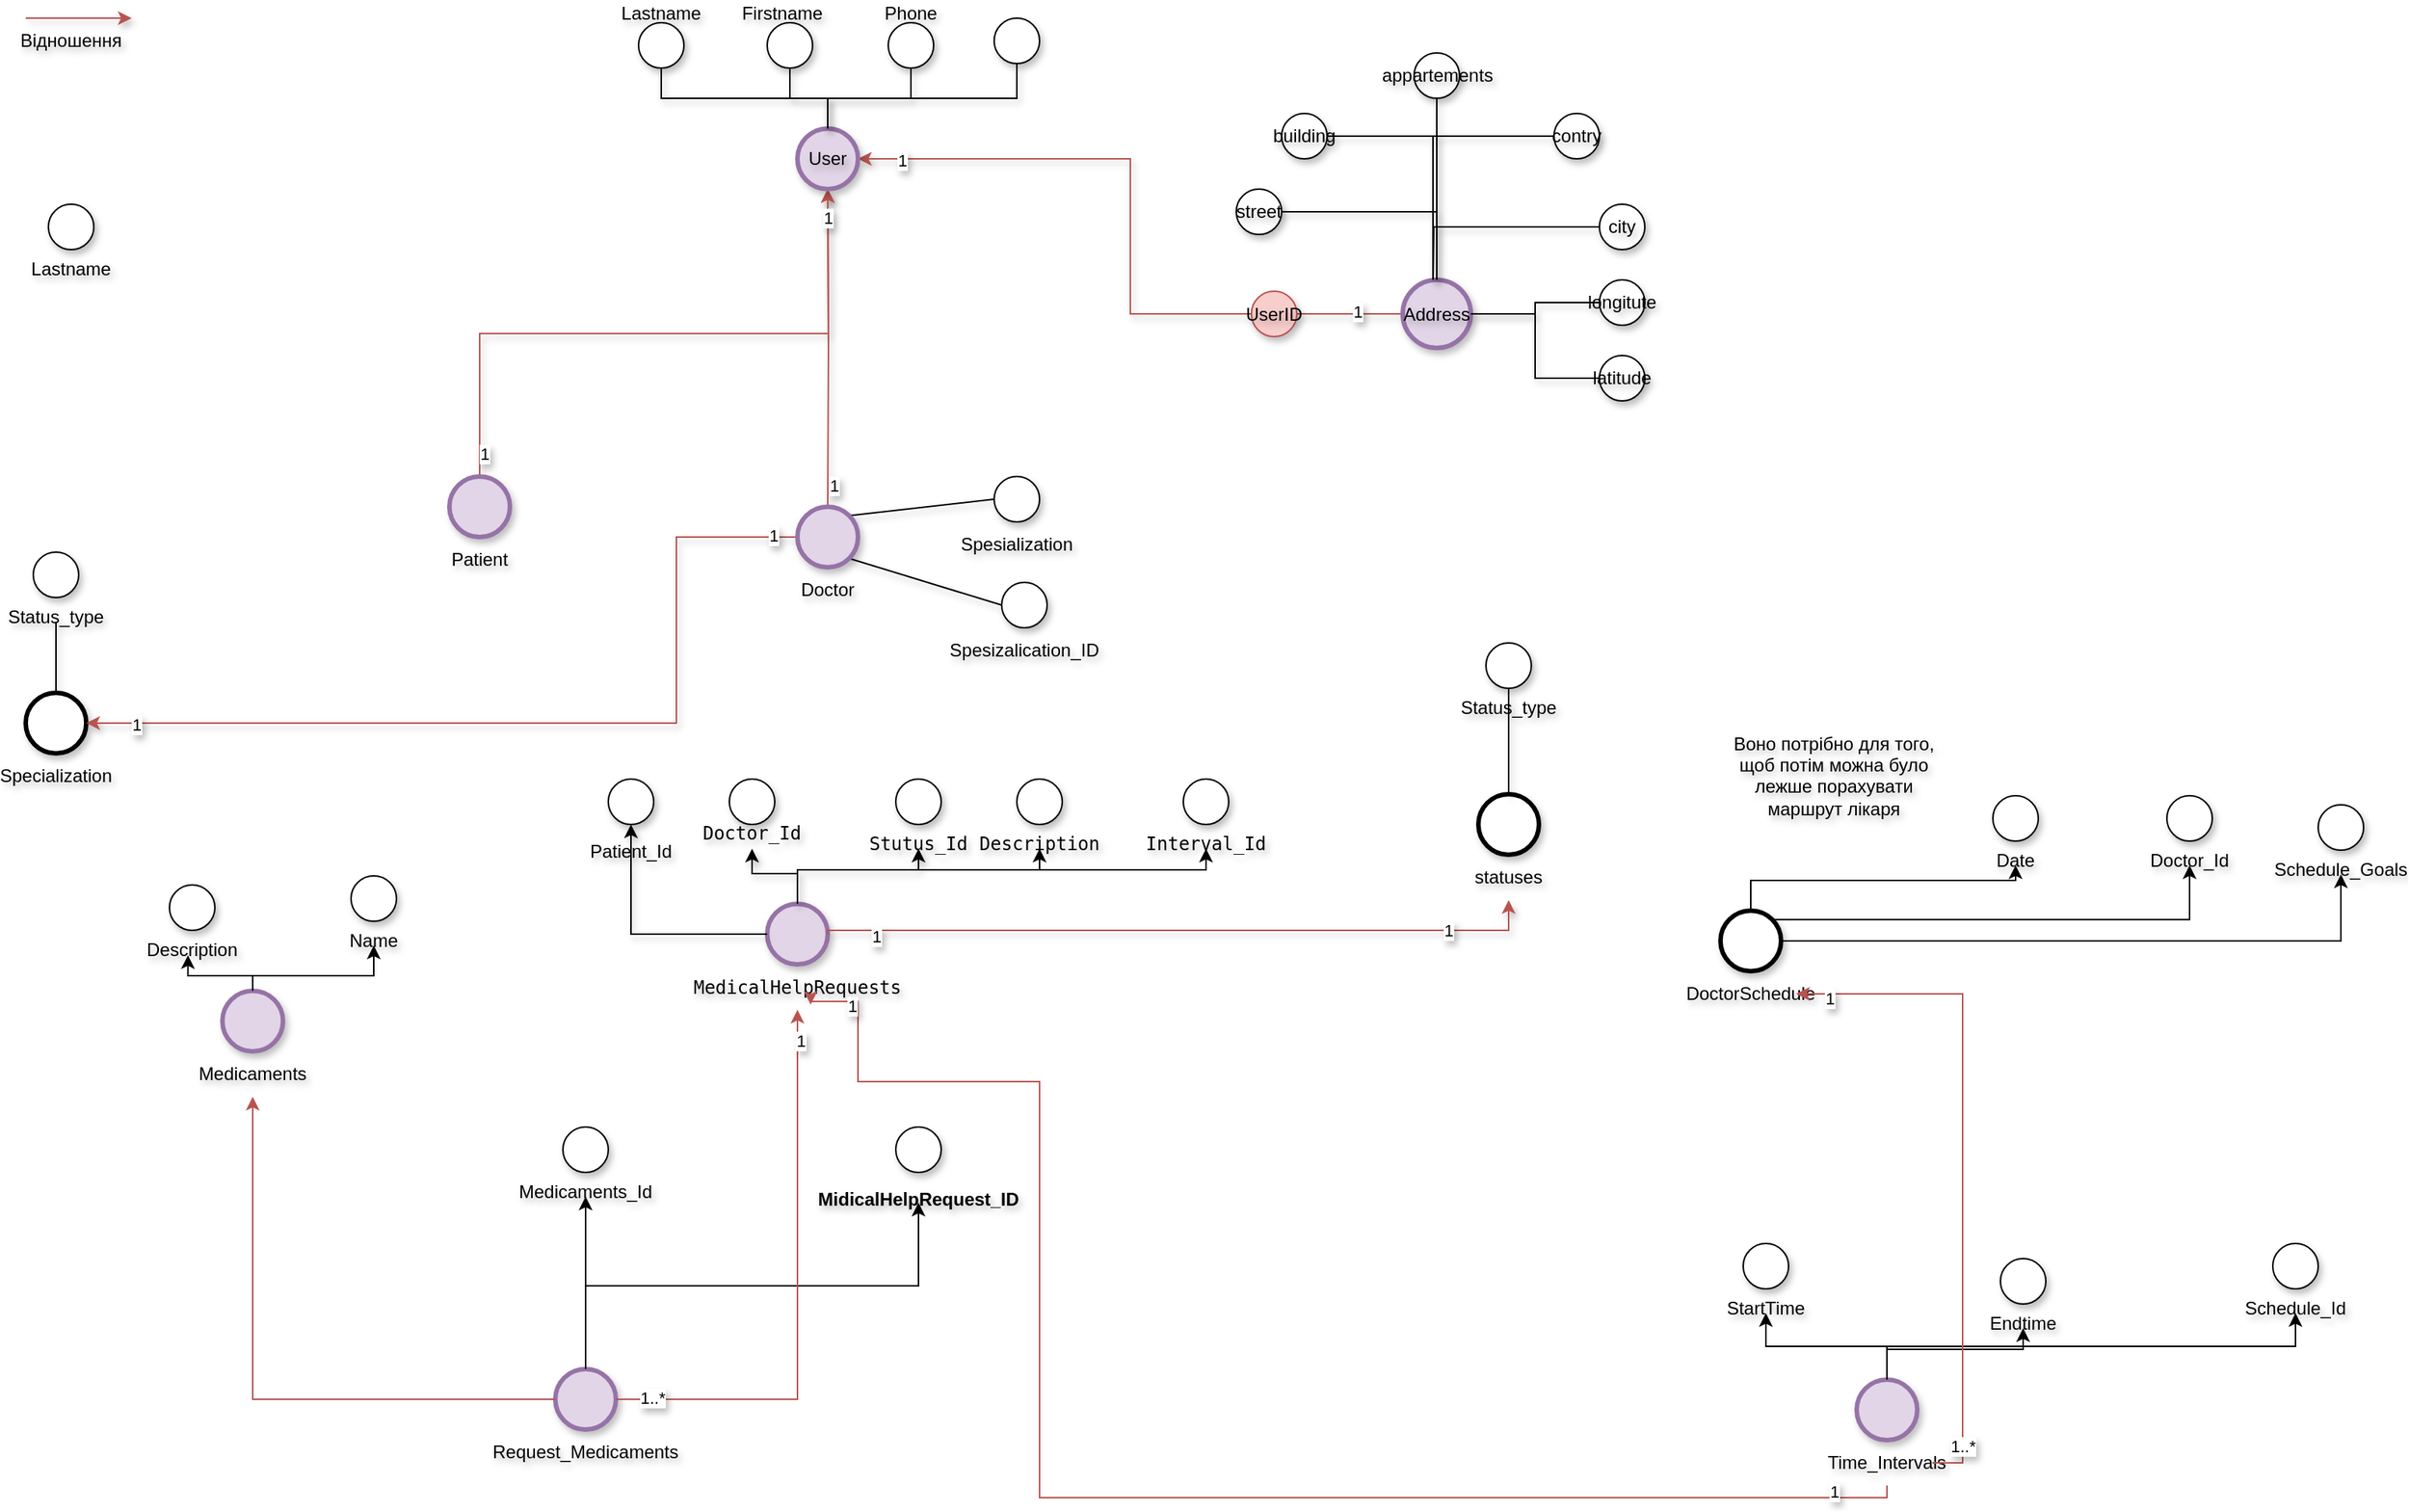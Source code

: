<mxfile version="26.2.13">
  <diagram name="Page-1" id="HZVLxBxoAdX3d_R-Tj7m">
    <mxGraphModel dx="3833" dy="1737" grid="1" gridSize="10" guides="1" tooltips="1" connect="1" arrows="1" fold="1" page="1" pageScale="1" pageWidth="850" pageHeight="1100" math="0" shadow="0">
      <root>
        <mxCell id="0" />
        <mxCell id="1" parent="0" />
        <mxCell id="6BShPlHI175B7QSoKlye-65" style="edgeStyle=orthogonalEdgeStyle;rounded=0;orthogonalLoop=1;jettySize=auto;html=1;entryX=0.5;entryY=1;entryDx=0;entryDy=0;fillColor=#f8cecc;strokeColor=#b85450;shadow=1;textShadow=1;" parent="1" target="6BShPlHI175B7QSoKlye-1" edge="1">
          <mxGeometry relative="1" as="geometry">
            <mxPoint x="310" y="370" as="sourcePoint" />
          </mxGeometry>
        </mxCell>
        <mxCell id="6BShPlHI175B7QSoKlye-265" value="1" style="edgeLabel;html=1;align=center;verticalAlign=middle;resizable=0;points=[];textShadow=1;" parent="6BShPlHI175B7QSoKlye-65" vertex="1" connectable="0">
          <mxGeometry x="-0.868" y="-4" relative="1" as="geometry">
            <mxPoint as="offset" />
          </mxGeometry>
        </mxCell>
        <mxCell id="6BShPlHI175B7QSoKlye-152" style="rounded=0;orthogonalLoop=1;jettySize=auto;html=1;exitX=1;exitY=1;exitDx=0;exitDy=0;entryX=0;entryY=0.5;entryDx=0;entryDy=0;endArrow=none;startFill=0;shadow=1;textShadow=1;" parent="1" source="6BShPlHI175B7QSoKlye-23" target="6BShPlHI175B7QSoKlye-150" edge="1">
          <mxGeometry relative="1" as="geometry" />
        </mxCell>
        <mxCell id="6BShPlHI175B7QSoKlye-48" style="edgeStyle=orthogonalEdgeStyle;rounded=0;orthogonalLoop=1;jettySize=auto;html=1;exitX=0;exitY=0.5;exitDx=0;exitDy=0;entryX=1;entryY=0.5;entryDx=0;entryDy=0;fillColor=#f8cecc;strokeColor=#b85450;shadow=1;textShadow=1;" parent="1" source="6BShPlHI175B7QSoKlye-27" target="6BShPlHI175B7QSoKlye-1" edge="1">
          <mxGeometry relative="1" as="geometry">
            <Array as="points">
              <mxPoint x="510" y="242" />
              <mxPoint x="510" y="140" />
            </Array>
          </mxGeometry>
        </mxCell>
        <mxCell id="6BShPlHI175B7QSoKlye-268" value="1" style="edgeLabel;html=1;align=center;verticalAlign=middle;resizable=0;points=[];textShadow=1;" parent="6BShPlHI175B7QSoKlye-48" vertex="1" connectable="0">
          <mxGeometry x="-0.871" y="-2" relative="1" as="geometry">
            <mxPoint as="offset" />
          </mxGeometry>
        </mxCell>
        <mxCell id="6BShPlHI175B7QSoKlye-269" value="1" style="edgeLabel;html=1;align=center;verticalAlign=middle;resizable=0;points=[];textShadow=1;" parent="6BShPlHI175B7QSoKlye-48" vertex="1" connectable="0">
          <mxGeometry x="0.877" y="1" relative="1" as="geometry">
            <mxPoint as="offset" />
          </mxGeometry>
        </mxCell>
        <mxCell id="6BShPlHI175B7QSoKlye-49" style="edgeStyle=orthogonalEdgeStyle;rounded=0;orthogonalLoop=1;jettySize=auto;html=1;fillColor=#f8cecc;strokeColor=#b85450;shadow=1;textShadow=1;" parent="1" edge="1">
          <mxGeometry relative="1" as="geometry">
            <mxPoint x="-220" y="47" as="sourcePoint" />
            <mxPoint x="-150" y="47" as="targetPoint" />
            <Array as="points">
              <mxPoint x="-150" y="47" />
            </Array>
          </mxGeometry>
        </mxCell>
        <mxCell id="6BShPlHI175B7QSoKlye-50" value="Відношення" style="text;html=1;align=center;verticalAlign=middle;whiteSpace=wrap;rounded=0;shadow=1;textShadow=1;" parent="1" vertex="1">
          <mxGeometry x="-220" y="47" width="60" height="30" as="geometry" />
        </mxCell>
        <mxCell id="6BShPlHI175B7QSoKlye-51" value="" style="endArrow=none;html=1;rounded=0;exitX=1;exitY=0;exitDx=0;exitDy=0;entryX=0;entryY=0.5;entryDx=0;entryDy=0;shadow=1;textShadow=1;" parent="1" source="6BShPlHI175B7QSoKlye-23" target="6BShPlHI175B7QSoKlye-25" edge="1">
          <mxGeometry width="50" height="50" relative="1" as="geometry">
            <mxPoint x="350" y="270" as="sourcePoint" />
            <mxPoint x="400" y="220" as="targetPoint" />
          </mxGeometry>
        </mxCell>
        <mxCell id="6BShPlHI175B7QSoKlye-55" value="" style="group;shadow=1;textShadow=1;" parent="1" vertex="1" connectable="0">
          <mxGeometry x="50" y="350" width="70" height="70" as="geometry" />
        </mxCell>
        <mxCell id="6BShPlHI175B7QSoKlye-66" style="edgeStyle=orthogonalEdgeStyle;rounded=0;orthogonalLoop=1;jettySize=auto;html=1;exitX=0.5;exitY=0;exitDx=0;exitDy=0;fillColor=#f8cecc;strokeColor=#b85450;shadow=1;textShadow=1;" parent="6BShPlHI175B7QSoKlye-55" source="6BShPlHI175B7QSoKlye-53" edge="1">
          <mxGeometry relative="1" as="geometry">
            <mxPoint x="260" y="-190" as="targetPoint" />
          </mxGeometry>
        </mxCell>
        <mxCell id="6BShPlHI175B7QSoKlye-266" value="1" style="edgeLabel;html=1;align=center;verticalAlign=middle;resizable=0;points=[];textShadow=1;" parent="6BShPlHI175B7QSoKlye-66" vertex="1" connectable="0">
          <mxGeometry x="0.912" relative="1" as="geometry">
            <mxPoint as="offset" />
          </mxGeometry>
        </mxCell>
        <mxCell id="6BShPlHI175B7QSoKlye-267" value="1" style="edgeLabel;html=1;align=center;verticalAlign=middle;resizable=0;points=[];textShadow=1;" parent="6BShPlHI175B7QSoKlye-66" vertex="1" connectable="0">
          <mxGeometry x="-0.926" y="-3" relative="1" as="geometry">
            <mxPoint as="offset" />
          </mxGeometry>
        </mxCell>
        <mxCell id="6BShPlHI175B7QSoKlye-53" value="" style="ellipse;whiteSpace=wrap;html=1;aspect=fixed;strokeWidth=3;shadow=1;fillColor=#e1d5e7;strokeColor=#9673a6;textShadow=1;" parent="6BShPlHI175B7QSoKlye-55" vertex="1">
          <mxGeometry x="10" width="40" height="40" as="geometry" />
        </mxCell>
        <mxCell id="6BShPlHI175B7QSoKlye-54" value="Patient" style="text;html=1;align=center;verticalAlign=middle;whiteSpace=wrap;rounded=0;shadow=1;textShadow=1;" parent="6BShPlHI175B7QSoKlye-55" vertex="1">
          <mxGeometry y="40" width="60" height="30" as="geometry" />
        </mxCell>
        <mxCell id="6BShPlHI175B7QSoKlye-59" value="" style="group;shadow=1;textShadow=1;" parent="1" vertex="1" connectable="0">
          <mxGeometry x="405" y="350" width="60" height="60" as="geometry" />
        </mxCell>
        <mxCell id="6BShPlHI175B7QSoKlye-25" value="" style="ellipse;whiteSpace=wrap;html=1;aspect=fixed;shadow=1;textShadow=1;" parent="6BShPlHI175B7QSoKlye-59" vertex="1">
          <mxGeometry x="15" width="30" height="30" as="geometry" />
        </mxCell>
        <mxCell id="6BShPlHI175B7QSoKlye-26" value="Spesialization" style="text;html=1;align=center;verticalAlign=middle;whiteSpace=wrap;rounded=0;shadow=1;textShadow=1;" parent="6BShPlHI175B7QSoKlye-59" vertex="1">
          <mxGeometry y="30" width="60" height="30" as="geometry" />
        </mxCell>
        <mxCell id="6BShPlHI175B7QSoKlye-73" value="" style="group;shadow=1;textShadow=1;" parent="1" vertex="1" connectable="0">
          <mxGeometry x="260" y="632.5" width="60" height="70" as="geometry" />
        </mxCell>
        <mxCell id="6BShPlHI175B7QSoKlye-74" value="" style="ellipse;whiteSpace=wrap;html=1;aspect=fixed;strokeWidth=3;shadow=1;fillColor=#e1d5e7;strokeColor=#9673a6;textShadow=1;" parent="6BShPlHI175B7QSoKlye-73" vertex="1">
          <mxGeometry x="10" width="40" height="40" as="geometry" />
        </mxCell>
        <mxCell id="6BShPlHI175B7QSoKlye-75" value="&lt;code data-end=&quot;478&quot; data-start=&quot;457&quot;&gt;MedicalHelpRequests&lt;/code&gt;" style="text;html=1;align=center;verticalAlign=middle;whiteSpace=wrap;rounded=0;shadow=1;textShadow=1;" parent="6BShPlHI175B7QSoKlye-73" vertex="1">
          <mxGeometry y="40" width="60" height="30" as="geometry" />
        </mxCell>
        <mxCell id="6BShPlHI175B7QSoKlye-79" value="" style="group;shadow=1;textShadow=1;" parent="1" vertex="1" connectable="0">
          <mxGeometry x="-210" y="170" width="40" height="46" as="geometry" />
        </mxCell>
        <mxCell id="6BShPlHI175B7QSoKlye-77" value="" style="ellipse;whiteSpace=wrap;html=1;aspect=fixed;shadow=1;textShadow=1;" parent="6BShPlHI175B7QSoKlye-79" vertex="1">
          <mxGeometry x="5" width="30" height="30" as="geometry" />
        </mxCell>
        <mxCell id="6BShPlHI175B7QSoKlye-78" value="Lastname" style="text;html=1;align=center;verticalAlign=middle;whiteSpace=wrap;rounded=0;shadow=1;textShadow=1;" parent="6BShPlHI175B7QSoKlye-79" vertex="1">
          <mxGeometry y="39" width="40" height="7" as="geometry" />
        </mxCell>
        <mxCell id="6BShPlHI175B7QSoKlye-85" value="" style="group;shadow=1;textShadow=1;" parent="1" vertex="1" connectable="0">
          <mxGeometry x="160" y="550" width="60" height="50" as="geometry" />
        </mxCell>
        <mxCell id="6BShPlHI175B7QSoKlye-86" value="" style="ellipse;whiteSpace=wrap;html=1;aspect=fixed;shadow=1;textShadow=1;" parent="6BShPlHI175B7QSoKlye-85" vertex="1">
          <mxGeometry x="5" width="30" height="30" as="geometry" />
        </mxCell>
        <mxCell id="6BShPlHI175B7QSoKlye-87" value="Patient_Id" style="text;html=1;align=center;verticalAlign=middle;whiteSpace=wrap;rounded=0;shadow=1;textShadow=1;" parent="6BShPlHI175B7QSoKlye-85" vertex="1">
          <mxGeometry y="46" width="40" height="4" as="geometry" />
        </mxCell>
        <mxCell id="6BShPlHI175B7QSoKlye-90" value="" style="group;shadow=1;textShadow=1;" parent="1" vertex="1" connectable="0">
          <mxGeometry x="240" y="550" width="40" height="82.5" as="geometry" />
        </mxCell>
        <mxCell id="6BShPlHI175B7QSoKlye-91" value="" style="ellipse;whiteSpace=wrap;html=1;aspect=fixed;shadow=1;textShadow=1;" parent="6BShPlHI175B7QSoKlye-90" vertex="1">
          <mxGeometry x="5" width="30" height="30" as="geometry" />
        </mxCell>
        <mxCell id="6BShPlHI175B7QSoKlye-92" value="&lt;font face=&quot;monospace&quot;&gt;Doctor_Id&lt;/font&gt;&lt;div&gt;&lt;font face=&quot;monospace&quot;&gt;&lt;br&gt;&lt;/font&gt;&lt;/div&gt;" style="text;html=1;align=center;verticalAlign=middle;whiteSpace=wrap;rounded=0;shadow=1;textShadow=1;" parent="6BShPlHI175B7QSoKlye-90" vertex="1">
          <mxGeometry y="39" width="40" height="7" as="geometry" />
        </mxCell>
        <mxCell id="6BShPlHI175B7QSoKlye-95" value="" style="group;shadow=1;textShadow=1;" parent="1" vertex="1" connectable="0">
          <mxGeometry x="730" y="560" width="60" height="70" as="geometry" />
        </mxCell>
        <mxCell id="6BShPlHI175B7QSoKlye-96" value="" style="ellipse;whiteSpace=wrap;html=1;aspect=fixed;strokeWidth=3;shadow=1;textShadow=1;" parent="6BShPlHI175B7QSoKlye-95" vertex="1">
          <mxGeometry x="10" width="40" height="40" as="geometry" />
        </mxCell>
        <mxCell id="6BShPlHI175B7QSoKlye-97" value="statuses" style="text;html=1;align=center;verticalAlign=middle;whiteSpace=wrap;rounded=0;shadow=1;textShadow=1;" parent="6BShPlHI175B7QSoKlye-95" vertex="1">
          <mxGeometry y="40" width="60" height="30" as="geometry" />
        </mxCell>
        <mxCell id="6BShPlHI175B7QSoKlye-106" value="" style="group;shadow=1;textShadow=1;" parent="1" vertex="1" connectable="0">
          <mxGeometry x="740" y="460" width="40" height="46" as="geometry" />
        </mxCell>
        <mxCell id="6BShPlHI175B7QSoKlye-107" value="" style="ellipse;whiteSpace=wrap;html=1;aspect=fixed;shadow=1;textShadow=1;" parent="6BShPlHI175B7QSoKlye-106" vertex="1">
          <mxGeometry x="5" width="30" height="30" as="geometry" />
        </mxCell>
        <mxCell id="6BShPlHI175B7QSoKlye-108" value="Status_type" style="text;html=1;align=center;verticalAlign=middle;whiteSpace=wrap;rounded=0;shadow=1;textShadow=1;" parent="6BShPlHI175B7QSoKlye-106" vertex="1">
          <mxGeometry y="39" width="40" height="7" as="geometry" />
        </mxCell>
        <mxCell id="6BShPlHI175B7QSoKlye-118" style="edgeStyle=orthogonalEdgeStyle;rounded=0;orthogonalLoop=1;jettySize=auto;html=1;exitX=0.5;exitY=1;exitDx=0;exitDy=0;endArrow=none;startFill=0;shadow=1;textShadow=1;" parent="1" source="6BShPlHI175B7QSoKlye-107" target="6BShPlHI175B7QSoKlye-96" edge="1">
          <mxGeometry relative="1" as="geometry">
            <Array as="points" />
          </mxGeometry>
        </mxCell>
        <mxCell id="6BShPlHI175B7QSoKlye-122" value="" style="group;shadow=1;textShadow=1;" parent="1" vertex="1" connectable="0">
          <mxGeometry x="350" y="550" width="40" height="46" as="geometry" />
        </mxCell>
        <mxCell id="6BShPlHI175B7QSoKlye-123" value="" style="ellipse;whiteSpace=wrap;html=1;aspect=fixed;shadow=1;textShadow=1;" parent="6BShPlHI175B7QSoKlye-122" vertex="1">
          <mxGeometry x="5" width="30" height="30" as="geometry" />
        </mxCell>
        <mxCell id="6BShPlHI175B7QSoKlye-124" value="&lt;div&gt;&lt;font face=&quot;monospace&quot;&gt;Stutus_Id&lt;/font&gt;&lt;/div&gt;" style="text;html=1;align=center;verticalAlign=middle;whiteSpace=wrap;rounded=0;shadow=1;textShadow=1;" parent="6BShPlHI175B7QSoKlye-122" vertex="1">
          <mxGeometry y="39" width="40" height="7" as="geometry" />
        </mxCell>
        <mxCell id="6BShPlHI175B7QSoKlye-126" style="edgeStyle=orthogonalEdgeStyle;rounded=0;orthogonalLoop=1;jettySize=auto;html=1;exitX=0.5;exitY=0;exitDx=0;exitDy=0;shadow=1;textShadow=1;" parent="1" source="6BShPlHI175B7QSoKlye-74" target="6BShPlHI175B7QSoKlye-92" edge="1">
          <mxGeometry relative="1" as="geometry" />
        </mxCell>
        <mxCell id="6BShPlHI175B7QSoKlye-127" style="edgeStyle=orthogonalEdgeStyle;rounded=0;orthogonalLoop=1;jettySize=auto;html=1;exitX=0.5;exitY=0;exitDx=0;exitDy=0;entryX=0.5;entryY=1;entryDx=0;entryDy=0;shadow=1;textShadow=1;" parent="1" source="6BShPlHI175B7QSoKlye-74" target="6BShPlHI175B7QSoKlye-124" edge="1">
          <mxGeometry relative="1" as="geometry">
            <Array as="points">
              <mxPoint x="290" y="610" />
              <mxPoint x="370" y="610" />
            </Array>
          </mxGeometry>
        </mxCell>
        <mxCell id="6BShPlHI175B7QSoKlye-128" style="edgeStyle=orthogonalEdgeStyle;rounded=0;orthogonalLoop=1;jettySize=auto;html=1;exitX=0;exitY=0.5;exitDx=0;exitDy=0;entryX=0.5;entryY=1;entryDx=0;entryDy=0;shadow=1;textShadow=1;" parent="1" source="6BShPlHI175B7QSoKlye-74" target="6BShPlHI175B7QSoKlye-86" edge="1">
          <mxGeometry relative="1" as="geometry" />
        </mxCell>
        <mxCell id="6BShPlHI175B7QSoKlye-129" style="edgeStyle=orthogonalEdgeStyle;rounded=0;orthogonalLoop=1;jettySize=auto;html=1;exitX=1;exitY=0.5;exitDx=0;exitDy=0;fillColor=#f8cecc;strokeColor=#b85450;shadow=1;textShadow=1;" parent="1" source="6BShPlHI175B7QSoKlye-74" target="6BShPlHI175B7QSoKlye-97" edge="1">
          <mxGeometry relative="1" as="geometry">
            <Array as="points">
              <mxPoint x="760" y="650" />
            </Array>
          </mxGeometry>
        </mxCell>
        <mxCell id="6BShPlHI175B7QSoKlye-270" value="1" style="edgeLabel;html=1;align=center;verticalAlign=middle;resizable=0;points=[];textShadow=1;" parent="6BShPlHI175B7QSoKlye-129" vertex="1" connectable="0">
          <mxGeometry x="-0.856" y="-4" relative="1" as="geometry">
            <mxPoint as="offset" />
          </mxGeometry>
        </mxCell>
        <mxCell id="6BShPlHI175B7QSoKlye-271" value="1" style="edgeLabel;html=1;align=center;verticalAlign=middle;resizable=0;points=[];textShadow=1;" parent="6BShPlHI175B7QSoKlye-129" vertex="1" connectable="0">
          <mxGeometry x="0.747" relative="1" as="geometry">
            <mxPoint as="offset" />
          </mxGeometry>
        </mxCell>
        <mxCell id="6BShPlHI175B7QSoKlye-1" value="User" style="ellipse;whiteSpace=wrap;html=1;aspect=fixed;strokeWidth=3;shadow=1;fillColor=#e1d5e7;strokeColor=#9673a6;textShadow=1;" parent="1" vertex="1">
          <mxGeometry x="290" y="120" width="40" height="40" as="geometry" />
        </mxCell>
        <mxCell id="6BShPlHI175B7QSoKlye-2" value="" style="ellipse;whiteSpace=wrap;html=1;aspect=fixed;shadow=1;textShadow=1;" parent="1" vertex="1">
          <mxGeometry x="185" y="50" width="30" height="30" as="geometry" />
        </mxCell>
        <mxCell id="6BShPlHI175B7QSoKlye-22" style="rounded=0;orthogonalLoop=1;jettySize=auto;html=1;exitX=0.5;exitY=1;exitDx=0;exitDy=0;endArrow=none;startFill=0;shadow=1;textShadow=1;" parent="1" source="6BShPlHI175B7QSoKlye-3" edge="1">
          <mxGeometry relative="1" as="geometry">
            <mxPoint x="310" y="120" as="targetPoint" />
            <Array as="points">
              <mxPoint x="285" y="100" />
              <mxPoint x="310" y="100" />
            </Array>
          </mxGeometry>
        </mxCell>
        <mxCell id="6BShPlHI175B7QSoKlye-3" value="" style="ellipse;whiteSpace=wrap;html=1;aspect=fixed;shadow=1;textShadow=1;" parent="1" vertex="1">
          <mxGeometry x="270" y="50" width="30" height="30" as="geometry" />
        </mxCell>
        <mxCell id="6BShPlHI175B7QSoKlye-20" style="rounded=0;orthogonalLoop=1;jettySize=auto;html=1;exitX=0.5;exitY=1;exitDx=0;exitDy=0;entryX=0.5;entryY=0;entryDx=0;entryDy=0;endArrow=none;startFill=0;shadow=1;textShadow=1;" parent="1" source="6BShPlHI175B7QSoKlye-4" target="6BShPlHI175B7QSoKlye-1" edge="1">
          <mxGeometry relative="1" as="geometry">
            <Array as="points">
              <mxPoint x="365" y="100" />
              <mxPoint x="310" y="100" />
            </Array>
          </mxGeometry>
        </mxCell>
        <mxCell id="6BShPlHI175B7QSoKlye-4" value="" style="ellipse;whiteSpace=wrap;html=1;aspect=fixed;shadow=1;textShadow=1;" parent="1" vertex="1">
          <mxGeometry x="350" y="50" width="30" height="30" as="geometry" />
        </mxCell>
        <mxCell id="6BShPlHI175B7QSoKlye-21" style="rounded=0;orthogonalLoop=1;jettySize=auto;html=1;exitX=0.5;exitY=1;exitDx=0;exitDy=0;endArrow=none;endFill=1;startFill=0;shadow=1;textShadow=1;" parent="1" source="6BShPlHI175B7QSoKlye-5" edge="1">
          <mxGeometry relative="1" as="geometry">
            <mxPoint x="310" y="120" as="targetPoint" />
            <Array as="points">
              <mxPoint x="435" y="100" />
              <mxPoint x="360" y="100" />
              <mxPoint x="310" y="100" />
            </Array>
          </mxGeometry>
        </mxCell>
        <mxCell id="6BShPlHI175B7QSoKlye-5" value="" style="ellipse;whiteSpace=wrap;html=1;aspect=fixed;shadow=1;textShadow=1;" parent="1" vertex="1">
          <mxGeometry x="420" y="47" width="30" height="30" as="geometry" />
        </mxCell>
        <mxCell id="6BShPlHI175B7QSoKlye-10" value="Lastname" style="text;html=1;align=center;verticalAlign=middle;whiteSpace=wrap;rounded=0;shadow=1;textShadow=1;" parent="1" vertex="1">
          <mxGeometry x="180" y="40" width="40" height="7" as="geometry" />
        </mxCell>
        <mxCell id="6BShPlHI175B7QSoKlye-12" value="Firstname" style="text;html=1;align=center;verticalAlign=middle;whiteSpace=wrap;rounded=0;shadow=1;textShadow=1;" parent="1" vertex="1">
          <mxGeometry x="260" y="40" width="40" height="7" as="geometry" />
        </mxCell>
        <mxCell id="6BShPlHI175B7QSoKlye-13" value="Phone" style="text;html=1;align=center;verticalAlign=middle;whiteSpace=wrap;rounded=0;shadow=1;textShadow=1;" parent="1" vertex="1">
          <mxGeometry x="345" y="40" width="40" height="7" as="geometry" />
        </mxCell>
        <mxCell id="6BShPlHI175B7QSoKlye-17" value="" style="endArrow=none;html=1;rounded=0;exitX=0.5;exitY=1;exitDx=0;exitDy=0;shadow=1;textShadow=1;" parent="1" source="6BShPlHI175B7QSoKlye-2" edge="1">
          <mxGeometry width="50" height="50" relative="1" as="geometry">
            <mxPoint x="340" y="110" as="sourcePoint" />
            <mxPoint x="310" y="120" as="targetPoint" />
            <Array as="points">
              <mxPoint x="200" y="100" />
              <mxPoint x="260" y="100" />
              <mxPoint x="310" y="100" />
            </Array>
          </mxGeometry>
        </mxCell>
        <mxCell id="6BShPlHI175B7QSoKlye-27" value="Address" style="ellipse;whiteSpace=wrap;html=1;aspect=fixed;strokeWidth=3;shadow=1;fillColor=#e1d5e7;strokeColor=#9673a6;textShadow=1;" parent="1" vertex="1">
          <mxGeometry x="690" y="220" width="45" height="45" as="geometry" />
        </mxCell>
        <mxCell id="6BShPlHI175B7QSoKlye-39" style="edgeStyle=orthogonalEdgeStyle;rounded=0;orthogonalLoop=1;jettySize=auto;html=1;exitX=1;exitY=0.5;exitDx=0;exitDy=0;entryX=0.5;entryY=0;entryDx=0;entryDy=0;strokeColor=none;endArrow=none;startFill=0;shadow=1;textShadow=1;" parent="1" source="6BShPlHI175B7QSoKlye-28" target="6BShPlHI175B7QSoKlye-27" edge="1">
          <mxGeometry relative="1" as="geometry" />
        </mxCell>
        <mxCell id="6BShPlHI175B7QSoKlye-40" style="edgeStyle=orthogonalEdgeStyle;rounded=0;orthogonalLoop=1;jettySize=auto;html=1;exitX=1;exitY=0.5;exitDx=0;exitDy=0;entryX=0.5;entryY=0;entryDx=0;entryDy=0;endArrow=none;startFill=0;shadow=1;textShadow=1;" parent="1" source="6BShPlHI175B7QSoKlye-28" target="6BShPlHI175B7QSoKlye-27" edge="1">
          <mxGeometry relative="1" as="geometry" />
        </mxCell>
        <mxCell id="6BShPlHI175B7QSoKlye-28" value="street" style="ellipse;whiteSpace=wrap;html=1;aspect=fixed;shadow=1;textShadow=1;" parent="1" vertex="1">
          <mxGeometry x="580" y="160" width="30" height="30" as="geometry" />
        </mxCell>
        <mxCell id="6BShPlHI175B7QSoKlye-41" style="edgeStyle=orthogonalEdgeStyle;rounded=0;orthogonalLoop=1;jettySize=auto;html=1;exitX=1;exitY=0.5;exitDx=0;exitDy=0;entryX=0.5;entryY=0;entryDx=0;entryDy=0;endArrow=none;startFill=0;shadow=1;textShadow=1;" parent="1" source="6BShPlHI175B7QSoKlye-29" target="6BShPlHI175B7QSoKlye-27" edge="1">
          <mxGeometry relative="1" as="geometry" />
        </mxCell>
        <mxCell id="6BShPlHI175B7QSoKlye-29" value="building" style="ellipse;whiteSpace=wrap;html=1;aspect=fixed;shadow=1;textShadow=1;" parent="1" vertex="1">
          <mxGeometry x="610" y="110" width="30" height="30" as="geometry" />
        </mxCell>
        <mxCell id="6BShPlHI175B7QSoKlye-44" style="edgeStyle=orthogonalEdgeStyle;rounded=0;orthogonalLoop=1;jettySize=auto;html=1;entryX=0.5;entryY=0;entryDx=0;entryDy=0;endArrow=none;startFill=0;shadow=1;textShadow=1;" parent="1" source="6BShPlHI175B7QSoKlye-30" target="6BShPlHI175B7QSoKlye-27" edge="1">
          <mxGeometry relative="1" as="geometry" />
        </mxCell>
        <mxCell id="6BShPlHI175B7QSoKlye-30" value="appartements" style="ellipse;whiteSpace=wrap;html=1;aspect=fixed;shadow=1;textShadow=1;" parent="1" vertex="1">
          <mxGeometry x="697.5" y="70" width="30" height="30" as="geometry" />
        </mxCell>
        <mxCell id="6BShPlHI175B7QSoKlye-43" style="edgeStyle=orthogonalEdgeStyle;rounded=0;orthogonalLoop=1;jettySize=auto;html=1;exitX=0;exitY=0.5;exitDx=0;exitDy=0;endArrow=none;startFill=0;shadow=1;textShadow=1;" parent="1" source="6BShPlHI175B7QSoKlye-31" edge="1">
          <mxGeometry relative="1" as="geometry">
            <mxPoint x="710" y="220" as="targetPoint" />
            <Array as="points">
              <mxPoint x="710" y="125" />
            </Array>
          </mxGeometry>
        </mxCell>
        <mxCell id="6BShPlHI175B7QSoKlye-31" value="contry" style="ellipse;whiteSpace=wrap;html=1;aspect=fixed;shadow=1;textShadow=1;" parent="1" vertex="1">
          <mxGeometry x="790" y="110" width="30" height="30" as="geometry" />
        </mxCell>
        <mxCell id="6BShPlHI175B7QSoKlye-42" style="edgeStyle=orthogonalEdgeStyle;rounded=0;orthogonalLoop=1;jettySize=auto;html=1;exitX=0;exitY=0.5;exitDx=0;exitDy=0;endArrow=none;startFill=0;shadow=1;textShadow=1;" parent="1" source="6BShPlHI175B7QSoKlye-33" edge="1">
          <mxGeometry relative="1" as="geometry">
            <mxPoint x="710" y="220" as="targetPoint" />
          </mxGeometry>
        </mxCell>
        <mxCell id="6BShPlHI175B7QSoKlye-33" value="city" style="ellipse;whiteSpace=wrap;html=1;aspect=fixed;shadow=1;textShadow=1;" parent="1" vertex="1">
          <mxGeometry x="820" y="170" width="30" height="30" as="geometry" />
        </mxCell>
        <mxCell id="6BShPlHI175B7QSoKlye-46" value="UserID" style="ellipse;whiteSpace=wrap;html=1;aspect=fixed;shadow=1;fillColor=#f8cecc;strokeColor=#b85450;textShadow=1;" parent="1" vertex="1">
          <mxGeometry x="590" y="227.5" width="30" height="30" as="geometry" />
        </mxCell>
        <mxCell id="6BShPlHI175B7QSoKlye-136" style="edgeStyle=orthogonalEdgeStyle;rounded=0;orthogonalLoop=1;jettySize=auto;html=1;exitX=0;exitY=0.5;exitDx=0;exitDy=0;entryX=1;entryY=0.5;entryDx=0;entryDy=0;endArrow=none;startFill=0;shadow=1;textShadow=1;" parent="1" source="6BShPlHI175B7QSoKlye-134" target="6BShPlHI175B7QSoKlye-27" edge="1">
          <mxGeometry relative="1" as="geometry" />
        </mxCell>
        <mxCell id="6BShPlHI175B7QSoKlye-134" value="longitute" style="ellipse;whiteSpace=wrap;html=1;aspect=fixed;shadow=1;textShadow=1;" parent="1" vertex="1">
          <mxGeometry x="820" y="220" width="30" height="30" as="geometry" />
        </mxCell>
        <mxCell id="6BShPlHI175B7QSoKlye-137" style="edgeStyle=orthogonalEdgeStyle;rounded=0;orthogonalLoop=1;jettySize=auto;html=1;exitX=0;exitY=0.5;exitDx=0;exitDy=0;entryX=1;entryY=0.5;entryDx=0;entryDy=0;endArrow=none;startFill=0;shadow=1;textShadow=1;" parent="1" source="6BShPlHI175B7QSoKlye-135" target="6BShPlHI175B7QSoKlye-27" edge="1">
          <mxGeometry relative="1" as="geometry" />
        </mxCell>
        <mxCell id="6BShPlHI175B7QSoKlye-135" value="latitude" style="ellipse;whiteSpace=wrap;html=1;aspect=fixed;shadow=1;textShadow=1;" parent="1" vertex="1">
          <mxGeometry x="820" y="270" width="30" height="30" as="geometry" />
        </mxCell>
        <mxCell id="6BShPlHI175B7QSoKlye-140" value="" style="group;shadow=1;textShadow=1;" parent="1" vertex="1" connectable="0">
          <mxGeometry x="-230" y="493" width="60" height="70" as="geometry" />
        </mxCell>
        <mxCell id="6BShPlHI175B7QSoKlye-141" value="" style="ellipse;whiteSpace=wrap;html=1;aspect=fixed;strokeWidth=3;shadow=1;textShadow=1;" parent="6BShPlHI175B7QSoKlye-140" vertex="1">
          <mxGeometry x="10" width="40" height="40" as="geometry" />
        </mxCell>
        <mxCell id="6BShPlHI175B7QSoKlye-142" value="Specialization" style="text;html=1;align=center;verticalAlign=middle;whiteSpace=wrap;rounded=0;shadow=1;textShadow=1;" parent="6BShPlHI175B7QSoKlye-140" vertex="1">
          <mxGeometry y="40" width="60" height="30" as="geometry" />
        </mxCell>
        <mxCell id="6BShPlHI175B7QSoKlye-144" value="" style="group;shadow=1;textShadow=1;" parent="1" vertex="1" connectable="0">
          <mxGeometry x="-220" y="400" width="40" height="46" as="geometry" />
        </mxCell>
        <mxCell id="6BShPlHI175B7QSoKlye-145" value="" style="ellipse;whiteSpace=wrap;html=1;aspect=fixed;shadow=1;textShadow=1;" parent="6BShPlHI175B7QSoKlye-144" vertex="1">
          <mxGeometry x="5" width="30" height="30" as="geometry" />
        </mxCell>
        <mxCell id="6BShPlHI175B7QSoKlye-146" value="Status_type" style="text;html=1;align=center;verticalAlign=middle;whiteSpace=wrap;rounded=0;shadow=1;textShadow=1;" parent="6BShPlHI175B7QSoKlye-144" vertex="1">
          <mxGeometry y="39" width="40" height="7" as="geometry" />
        </mxCell>
        <mxCell id="6BShPlHI175B7QSoKlye-147" style="edgeStyle=orthogonalEdgeStyle;rounded=0;orthogonalLoop=1;jettySize=auto;html=1;exitX=0.5;exitY=0;exitDx=0;exitDy=0;endArrow=none;startFill=0;shadow=1;textShadow=1;" parent="1" source="6BShPlHI175B7QSoKlye-141" target="6BShPlHI175B7QSoKlye-146" edge="1">
          <mxGeometry relative="1" as="geometry" />
        </mxCell>
        <mxCell id="6BShPlHI175B7QSoKlye-149" value="" style="group;shadow=1;textShadow=1;" parent="1" vertex="1" connectable="0">
          <mxGeometry x="410" y="420" width="60" height="60" as="geometry" />
        </mxCell>
        <mxCell id="6BShPlHI175B7QSoKlye-150" value="" style="ellipse;whiteSpace=wrap;html=1;aspect=fixed;shadow=1;textShadow=1;" parent="6BShPlHI175B7QSoKlye-149" vertex="1">
          <mxGeometry x="15" width="30" height="30" as="geometry" />
        </mxCell>
        <mxCell id="6BShPlHI175B7QSoKlye-151" value="Spesizalication_ID" style="text;html=1;align=center;verticalAlign=middle;whiteSpace=wrap;rounded=0;shadow=1;textShadow=1;" parent="6BShPlHI175B7QSoKlye-149" vertex="1">
          <mxGeometry y="30" width="60" height="30" as="geometry" />
        </mxCell>
        <mxCell id="6BShPlHI175B7QSoKlye-153" style="edgeStyle=orthogonalEdgeStyle;rounded=0;orthogonalLoop=1;jettySize=auto;html=1;exitX=0;exitY=0.5;exitDx=0;exitDy=0;entryX=1;entryY=0.5;entryDx=0;entryDy=0;fillColor=#f8cecc;strokeColor=#b85450;shadow=1;textShadow=1;" parent="1" source="6BShPlHI175B7QSoKlye-23" target="6BShPlHI175B7QSoKlye-141" edge="1">
          <mxGeometry relative="1" as="geometry">
            <mxPoint x="320" y="380" as="sourcePoint" />
            <mxPoint x="320" y="170" as="targetPoint" />
            <Array as="points">
              <mxPoint x="210" y="390" />
              <mxPoint x="210" y="513" />
            </Array>
          </mxGeometry>
        </mxCell>
        <mxCell id="6BShPlHI175B7QSoKlye-278" value="1" style="edgeLabel;html=1;align=center;verticalAlign=middle;resizable=0;points=[];textShadow=1;" parent="6BShPlHI175B7QSoKlye-153" vertex="1" connectable="0">
          <mxGeometry x="-0.944" y="-1" relative="1" as="geometry">
            <mxPoint as="offset" />
          </mxGeometry>
        </mxCell>
        <mxCell id="6BShPlHI175B7QSoKlye-279" value="1" style="edgeLabel;html=1;align=center;verticalAlign=middle;resizable=0;points=[];textShadow=1;" parent="6BShPlHI175B7QSoKlye-153" vertex="1" connectable="0">
          <mxGeometry x="0.891" y="1" relative="1" as="geometry">
            <mxPoint as="offset" />
          </mxGeometry>
        </mxCell>
        <mxCell id="6BShPlHI175B7QSoKlye-155" value="" style="group;shadow=1;textShadow=1;" parent="1" vertex="1" connectable="0">
          <mxGeometry x="430" y="550" width="40" height="46" as="geometry" />
        </mxCell>
        <mxCell id="6BShPlHI175B7QSoKlye-156" value="" style="ellipse;whiteSpace=wrap;html=1;aspect=fixed;shadow=1;textShadow=1;" parent="6BShPlHI175B7QSoKlye-155" vertex="1">
          <mxGeometry x="5" width="30" height="30" as="geometry" />
        </mxCell>
        <mxCell id="6BShPlHI175B7QSoKlye-157" value="&lt;font face=&quot;monospace&quot;&gt;Description&lt;/font&gt;" style="text;html=1;align=center;verticalAlign=middle;whiteSpace=wrap;rounded=0;shadow=1;textShadow=1;" parent="6BShPlHI175B7QSoKlye-155" vertex="1">
          <mxGeometry y="39" width="40" height="7" as="geometry" />
        </mxCell>
        <mxCell id="6BShPlHI175B7QSoKlye-164" value="" style="group;shadow=1;textShadow=1;" parent="1" vertex="1" connectable="0">
          <mxGeometry x="-100" y="690" width="60" height="70" as="geometry" />
        </mxCell>
        <mxCell id="6BShPlHI175B7QSoKlye-165" value="" style="ellipse;whiteSpace=wrap;html=1;aspect=fixed;strokeWidth=3;shadow=1;fillColor=#e1d5e7;strokeColor=#9673a6;textShadow=1;" parent="6BShPlHI175B7QSoKlye-164" vertex="1">
          <mxGeometry x="10" width="40" height="40" as="geometry" />
        </mxCell>
        <mxCell id="6BShPlHI175B7QSoKlye-166" value="Medicaments" style="text;html=1;align=center;verticalAlign=middle;whiteSpace=wrap;rounded=0;shadow=1;textShadow=1;" parent="6BShPlHI175B7QSoKlye-164" vertex="1">
          <mxGeometry y="40" width="60" height="30" as="geometry" />
        </mxCell>
        <mxCell id="6BShPlHI175B7QSoKlye-171" value="" style="group;shadow=1;textShadow=1;" parent="1" vertex="1" connectable="0">
          <mxGeometry x="120" y="940" width="60" height="70" as="geometry" />
        </mxCell>
        <mxCell id="6BShPlHI175B7QSoKlye-172" value="" style="ellipse;whiteSpace=wrap;html=1;aspect=fixed;strokeWidth=3;shadow=1;fillColor=#e1d5e7;strokeColor=#9673a6;textShadow=1;" parent="6BShPlHI175B7QSoKlye-171" vertex="1">
          <mxGeometry x="10" width="40" height="40" as="geometry" />
        </mxCell>
        <mxCell id="6BShPlHI175B7QSoKlye-173" value="Request_Medicaments" style="text;html=1;align=center;verticalAlign=middle;whiteSpace=wrap;rounded=0;shadow=1;textShadow=1;" parent="6BShPlHI175B7QSoKlye-171" vertex="1">
          <mxGeometry y="40" width="60" height="30" as="geometry" />
        </mxCell>
        <mxCell id="6BShPlHI175B7QSoKlye-175" value="" style="group;shadow=1;textShadow=1;" parent="1" vertex="1" connectable="0">
          <mxGeometry x="350" y="780" width="40" height="50" as="geometry" />
        </mxCell>
        <mxCell id="6BShPlHI175B7QSoKlye-176" value="" style="ellipse;whiteSpace=wrap;html=1;aspect=fixed;shadow=1;textShadow=1;" parent="6BShPlHI175B7QSoKlye-175" vertex="1">
          <mxGeometry x="5" width="30" height="30" as="geometry" />
        </mxCell>
        <mxCell id="6BShPlHI175B7QSoKlye-177" value="&lt;b&gt;MidicalHelpRequest_ID&lt;/b&gt;" style="text;html=1;align=center;verticalAlign=middle;whiteSpace=wrap;rounded=0;shadow=1;textShadow=1;" parent="6BShPlHI175B7QSoKlye-175" vertex="1">
          <mxGeometry y="46" width="40" height="4" as="geometry" />
        </mxCell>
        <mxCell id="6BShPlHI175B7QSoKlye-178" style="edgeStyle=orthogonalEdgeStyle;rounded=0;orthogonalLoop=1;jettySize=auto;html=1;exitX=0.5;exitY=0;exitDx=0;exitDy=0;textShadow=1;" parent="1" source="6BShPlHI175B7QSoKlye-172" target="6BShPlHI175B7QSoKlye-177" edge="1">
          <mxGeometry relative="1" as="geometry" />
        </mxCell>
        <mxCell id="6BShPlHI175B7QSoKlye-181" value="" style="group;shadow=1;textShadow=1;" parent="1" vertex="1" connectable="0">
          <mxGeometry x="-10" y="614" width="40" height="46" as="geometry" />
        </mxCell>
        <mxCell id="6BShPlHI175B7QSoKlye-182" value="" style="ellipse;whiteSpace=wrap;html=1;aspect=fixed;shadow=1;textShadow=1;" parent="6BShPlHI175B7QSoKlye-181" vertex="1">
          <mxGeometry x="5" width="30" height="30" as="geometry" />
        </mxCell>
        <mxCell id="6BShPlHI175B7QSoKlye-183" value="Name" style="text;html=1;align=center;verticalAlign=middle;whiteSpace=wrap;rounded=0;shadow=1;textShadow=1;" parent="6BShPlHI175B7QSoKlye-181" vertex="1">
          <mxGeometry y="39" width="40" height="7" as="geometry" />
        </mxCell>
        <mxCell id="6BShPlHI175B7QSoKlye-184" value="" style="group;shadow=1;textShadow=1;" parent="1" vertex="1" connectable="0">
          <mxGeometry x="-130" y="620" width="40" height="46" as="geometry" />
        </mxCell>
        <mxCell id="6BShPlHI175B7QSoKlye-185" value="" style="ellipse;whiteSpace=wrap;html=1;aspect=fixed;shadow=1;textShadow=1;" parent="6BShPlHI175B7QSoKlye-184" vertex="1">
          <mxGeometry x="5" width="30" height="30" as="geometry" />
        </mxCell>
        <mxCell id="6BShPlHI175B7QSoKlye-186" value="Description" style="text;html=1;align=center;verticalAlign=middle;whiteSpace=wrap;rounded=0;shadow=1;textShadow=1;" parent="6BShPlHI175B7QSoKlye-184" vertex="1">
          <mxGeometry y="39" width="40" height="7" as="geometry" />
        </mxCell>
        <mxCell id="6BShPlHI175B7QSoKlye-187" style="edgeStyle=orthogonalEdgeStyle;rounded=0;orthogonalLoop=1;jettySize=auto;html=1;exitX=0.5;exitY=0;exitDx=0;exitDy=0;entryX=0.5;entryY=1;entryDx=0;entryDy=0;textShadow=1;" parent="1" source="6BShPlHI175B7QSoKlye-165" target="6BShPlHI175B7QSoKlye-183" edge="1">
          <mxGeometry relative="1" as="geometry">
            <Array as="points">
              <mxPoint x="-70" y="680" />
              <mxPoint x="10" y="680" />
            </Array>
          </mxGeometry>
        </mxCell>
        <mxCell id="6BShPlHI175B7QSoKlye-188" style="edgeStyle=orthogonalEdgeStyle;rounded=0;orthogonalLoop=1;jettySize=auto;html=1;exitX=0.5;exitY=0;exitDx=0;exitDy=0;entryX=0.431;entryY=1.063;entryDx=0;entryDy=0;entryPerimeter=0;textShadow=1;" parent="1" source="6BShPlHI175B7QSoKlye-165" target="6BShPlHI175B7QSoKlye-186" edge="1">
          <mxGeometry relative="1" as="geometry">
            <Array as="points">
              <mxPoint x="-70" y="680" />
              <mxPoint x="-113" y="680" />
            </Array>
          </mxGeometry>
        </mxCell>
        <mxCell id="6BShPlHI175B7QSoKlye-190" value="" style="group;shadow=1;textShadow=1;" parent="1" vertex="1" connectable="0">
          <mxGeometry x="130" y="780" width="40" height="46" as="geometry" />
        </mxCell>
        <mxCell id="6BShPlHI175B7QSoKlye-191" value="" style="ellipse;whiteSpace=wrap;html=1;aspect=fixed;shadow=1;textShadow=1;" parent="6BShPlHI175B7QSoKlye-190" vertex="1">
          <mxGeometry x="5" width="30" height="30" as="geometry" />
        </mxCell>
        <mxCell id="6BShPlHI175B7QSoKlye-192" value="Medicaments_Id" style="text;html=1;align=center;verticalAlign=middle;whiteSpace=wrap;rounded=0;shadow=1;textShadow=1;" parent="6BShPlHI175B7QSoKlye-190" vertex="1">
          <mxGeometry y="39" width="40" height="7" as="geometry" />
        </mxCell>
        <mxCell id="6BShPlHI175B7QSoKlye-193" style="edgeStyle=orthogonalEdgeStyle;rounded=0;orthogonalLoop=1;jettySize=auto;html=1;exitX=0.5;exitY=0;exitDx=0;exitDy=0;entryX=0.5;entryY=1;entryDx=0;entryDy=0;textShadow=1;" parent="1" source="6BShPlHI175B7QSoKlye-172" target="6BShPlHI175B7QSoKlye-192" edge="1">
          <mxGeometry relative="1" as="geometry" />
        </mxCell>
        <mxCell id="6BShPlHI175B7QSoKlye-195" style="edgeStyle=orthogonalEdgeStyle;rounded=0;orthogonalLoop=1;jettySize=auto;html=1;exitX=0;exitY=0.5;exitDx=0;exitDy=0;fillColor=#f8cecc;strokeColor=#b85450;textShadow=1;" parent="1" source="6BShPlHI175B7QSoKlye-172" target="6BShPlHI175B7QSoKlye-166" edge="1">
          <mxGeometry relative="1" as="geometry" />
        </mxCell>
        <mxCell id="6BShPlHI175B7QSoKlye-196" style="edgeStyle=orthogonalEdgeStyle;rounded=0;orthogonalLoop=1;jettySize=auto;html=1;exitX=1;exitY=0.5;exitDx=0;exitDy=0;entryX=0.5;entryY=1;entryDx=0;entryDy=0;fillColor=#f8cecc;strokeColor=#b85450;textShadow=1;" parent="1" source="6BShPlHI175B7QSoKlye-172" target="6BShPlHI175B7QSoKlye-75" edge="1">
          <mxGeometry relative="1" as="geometry" />
        </mxCell>
        <mxCell id="6BShPlHI175B7QSoKlye-276" value="1..*" style="edgeLabel;html=1;align=center;verticalAlign=middle;resizable=0;points=[];textShadow=1;" parent="6BShPlHI175B7QSoKlye-196" vertex="1" connectable="0">
          <mxGeometry x="-0.876" y="1" relative="1" as="geometry">
            <mxPoint as="offset" />
          </mxGeometry>
        </mxCell>
        <mxCell id="6BShPlHI175B7QSoKlye-277" value="1" style="edgeLabel;html=1;align=center;verticalAlign=middle;resizable=0;points=[];textShadow=1;" parent="6BShPlHI175B7QSoKlye-196" vertex="1" connectable="0">
          <mxGeometry x="0.894" y="-2" relative="1" as="geometry">
            <mxPoint as="offset" />
          </mxGeometry>
        </mxCell>
        <mxCell id="6BShPlHI175B7QSoKlye-23" value="" style="ellipse;whiteSpace=wrap;html=1;aspect=fixed;strokeWidth=3;shadow=1;fillColor=#e1d5e7;strokeColor=#9673a6;textShadow=1;" parent="1" vertex="1">
          <mxGeometry x="290" y="370" width="40" height="40" as="geometry" />
        </mxCell>
        <mxCell id="6BShPlHI175B7QSoKlye-24" value="Doctor" style="text;html=1;align=center;verticalAlign=middle;whiteSpace=wrap;rounded=0;shadow=1;textShadow=1;" parent="1" vertex="1">
          <mxGeometry x="280" y="410" width="60" height="30" as="geometry" />
        </mxCell>
        <mxCell id="6BShPlHI175B7QSoKlye-205" value="" style="group;shadow=1;textShadow=1;" parent="1" vertex="1" connectable="0">
          <mxGeometry x="540" y="550" width="40" height="46" as="geometry" />
        </mxCell>
        <mxCell id="6BShPlHI175B7QSoKlye-206" value="" style="ellipse;whiteSpace=wrap;html=1;aspect=fixed;shadow=1;textShadow=1;" parent="6BShPlHI175B7QSoKlye-205" vertex="1">
          <mxGeometry x="5" width="30" height="30" as="geometry" />
        </mxCell>
        <mxCell id="6BShPlHI175B7QSoKlye-207" value="&lt;font face=&quot;monospace&quot;&gt;Interval_Id&lt;/font&gt;" style="text;html=1;align=center;verticalAlign=middle;whiteSpace=wrap;rounded=0;shadow=1;textShadow=1;" parent="6BShPlHI175B7QSoKlye-205" vertex="1">
          <mxGeometry y="39" width="40" height="7" as="geometry" />
        </mxCell>
        <mxCell id="6BShPlHI175B7QSoKlye-216" style="edgeStyle=orthogonalEdgeStyle;rounded=0;orthogonalLoop=1;jettySize=auto;html=1;exitX=0.5;exitY=0;exitDx=0;exitDy=0;textShadow=1;" parent="1" source="6BShPlHI175B7QSoKlye-74" target="6BShPlHI175B7QSoKlye-157" edge="1">
          <mxGeometry relative="1" as="geometry">
            <Array as="points">
              <mxPoint x="290" y="610" />
              <mxPoint x="450" y="610" />
            </Array>
          </mxGeometry>
        </mxCell>
        <mxCell id="6BShPlHI175B7QSoKlye-217" style="edgeStyle=orthogonalEdgeStyle;rounded=0;orthogonalLoop=1;jettySize=auto;html=1;exitX=0.5;exitY=0;exitDx=0;exitDy=0;textShadow=1;" parent="1" source="6BShPlHI175B7QSoKlye-74" target="6BShPlHI175B7QSoKlye-207" edge="1">
          <mxGeometry relative="1" as="geometry">
            <Array as="points">
              <mxPoint x="290" y="610" />
              <mxPoint x="560" y="610" />
            </Array>
          </mxGeometry>
        </mxCell>
        <mxCell id="6BShPlHI175B7QSoKlye-218" value="" style="group;shadow=1;textShadow=1;" parent="1" vertex="1" connectable="0">
          <mxGeometry x="980" y="947" width="60" height="70" as="geometry" />
        </mxCell>
        <mxCell id="6BShPlHI175B7QSoKlye-219" value="" style="ellipse;whiteSpace=wrap;html=1;aspect=fixed;strokeWidth=3;shadow=1;fillColor=#e1d5e7;strokeColor=#9673a6;textShadow=1;" parent="6BShPlHI175B7QSoKlye-218" vertex="1">
          <mxGeometry x="10" width="40" height="40" as="geometry" />
        </mxCell>
        <mxCell id="6BShPlHI175B7QSoKlye-220" value="Time_Intervals" style="text;html=1;align=center;verticalAlign=middle;whiteSpace=wrap;rounded=0;shadow=1;textShadow=1;" parent="6BShPlHI175B7QSoKlye-218" vertex="1">
          <mxGeometry y="40" width="60" height="30" as="geometry" />
        </mxCell>
        <mxCell id="6BShPlHI175B7QSoKlye-228" value="" style="group;shadow=1;textShadow=1;" parent="1" vertex="1" connectable="0">
          <mxGeometry x="910" y="857" width="40" height="46" as="geometry" />
        </mxCell>
        <mxCell id="6BShPlHI175B7QSoKlye-229" value="" style="ellipse;whiteSpace=wrap;html=1;aspect=fixed;shadow=1;textShadow=1;" parent="6BShPlHI175B7QSoKlye-228" vertex="1">
          <mxGeometry x="5" width="30" height="30" as="geometry" />
        </mxCell>
        <mxCell id="6BShPlHI175B7QSoKlye-230" value="StartTime" style="text;html=1;align=center;verticalAlign=middle;whiteSpace=wrap;rounded=0;shadow=1;textShadow=1;" parent="6BShPlHI175B7QSoKlye-228" vertex="1">
          <mxGeometry y="39" width="40" height="7" as="geometry" />
        </mxCell>
        <mxCell id="6BShPlHI175B7QSoKlye-231" value="" style="group;shadow=1;textShadow=1;" parent="1" vertex="1" connectable="0">
          <mxGeometry x="1080" y="867" width="40" height="46" as="geometry" />
        </mxCell>
        <mxCell id="6BShPlHI175B7QSoKlye-232" value="" style="ellipse;whiteSpace=wrap;html=1;aspect=fixed;shadow=1;textShadow=1;" parent="6BShPlHI175B7QSoKlye-231" vertex="1">
          <mxGeometry x="5" width="30" height="30" as="geometry" />
        </mxCell>
        <mxCell id="6BShPlHI175B7QSoKlye-233" value="Endtime" style="text;html=1;align=center;verticalAlign=middle;whiteSpace=wrap;rounded=0;shadow=1;textShadow=1;" parent="6BShPlHI175B7QSoKlye-231" vertex="1">
          <mxGeometry y="39" width="40" height="7" as="geometry" />
        </mxCell>
        <mxCell id="6BShPlHI175B7QSoKlye-236" style="edgeStyle=orthogonalEdgeStyle;rounded=0;orthogonalLoop=1;jettySize=auto;html=1;exitX=0.5;exitY=0;exitDx=0;exitDy=0;textShadow=1;" parent="1" source="6BShPlHI175B7QSoKlye-219" target="6BShPlHI175B7QSoKlye-233" edge="1">
          <mxGeometry relative="1" as="geometry">
            <Array as="points">
              <mxPoint x="1010" y="927" />
              <mxPoint x="1100" y="927" />
            </Array>
          </mxGeometry>
        </mxCell>
        <mxCell id="6BShPlHI175B7QSoKlye-238" style="edgeStyle=orthogonalEdgeStyle;rounded=0;orthogonalLoop=1;jettySize=auto;html=1;entryX=0.645;entryY=0.886;entryDx=0;entryDy=0;fillColor=#f8cecc;strokeColor=#b85450;entryPerimeter=0;textShadow=1;" parent="1" source="6BShPlHI175B7QSoKlye-220" target="6BShPlHI175B7QSoKlye-75" edge="1">
          <mxGeometry relative="1" as="geometry">
            <mxPoint x="790" y="1030" as="sourcePoint" />
            <mxPoint x="330" y="650" as="targetPoint" />
            <Array as="points">
              <mxPoint x="450" y="1025" />
              <mxPoint x="450" y="750" />
              <mxPoint x="330" y="750" />
              <mxPoint x="330" y="697" />
              <mxPoint x="299" y="697" />
            </Array>
          </mxGeometry>
        </mxCell>
        <mxCell id="6BShPlHI175B7QSoKlye-272" value="1" style="edgeLabel;html=1;align=center;verticalAlign=middle;resizable=0;points=[];textShadow=1;" parent="6BShPlHI175B7QSoKlye-238" vertex="1" connectable="0">
          <mxGeometry x="0.932" y="4" relative="1" as="geometry">
            <mxPoint as="offset" />
          </mxGeometry>
        </mxCell>
        <mxCell id="6BShPlHI175B7QSoKlye-273" value="1" style="edgeLabel;html=1;align=center;verticalAlign=middle;resizable=0;points=[];textShadow=1;" parent="6BShPlHI175B7QSoKlye-238" vertex="1" connectable="0">
          <mxGeometry x="-0.917" y="-4" relative="1" as="geometry">
            <mxPoint as="offset" />
          </mxGeometry>
        </mxCell>
        <mxCell id="6BShPlHI175B7QSoKlye-239" style="edgeStyle=orthogonalEdgeStyle;rounded=0;orthogonalLoop=1;jettySize=auto;html=1;exitX=0.5;exitY=0;exitDx=0;exitDy=0;entryX=0.5;entryY=1;entryDx=0;entryDy=0;textShadow=1;" parent="1" source="6BShPlHI175B7QSoKlye-219" target="6BShPlHI175B7QSoKlye-230" edge="1">
          <mxGeometry relative="1" as="geometry" />
        </mxCell>
        <mxCell id="6BShPlHI175B7QSoKlye-243" value="" style="group;shadow=1;textShadow=1;" parent="1" vertex="1" connectable="0">
          <mxGeometry x="1260" y="857" width="40" height="46" as="geometry" />
        </mxCell>
        <mxCell id="6BShPlHI175B7QSoKlye-244" value="" style="ellipse;whiteSpace=wrap;html=1;aspect=fixed;shadow=1;textShadow=1;" parent="6BShPlHI175B7QSoKlye-243" vertex="1">
          <mxGeometry x="5" width="30" height="30" as="geometry" />
        </mxCell>
        <mxCell id="6BShPlHI175B7QSoKlye-245" value="Schedule_Id" style="text;html=1;align=center;verticalAlign=middle;whiteSpace=wrap;rounded=0;shadow=1;textShadow=1;" parent="6BShPlHI175B7QSoKlye-243" vertex="1">
          <mxGeometry y="39" width="40" height="7" as="geometry" />
        </mxCell>
        <mxCell id="6BShPlHI175B7QSoKlye-247" value="" style="group;shadow=1;textShadow=1;" parent="1" vertex="1" connectable="0">
          <mxGeometry x="890" y="637" width="60" height="70" as="geometry" />
        </mxCell>
        <mxCell id="6BShPlHI175B7QSoKlye-248" value="" style="ellipse;whiteSpace=wrap;html=1;aspect=fixed;strokeWidth=3;shadow=1;textShadow=1;" parent="6BShPlHI175B7QSoKlye-247" vertex="1">
          <mxGeometry x="10" width="40" height="40" as="geometry" />
        </mxCell>
        <mxCell id="6BShPlHI175B7QSoKlye-249" value="DoctorSchedule" style="text;html=1;align=center;verticalAlign=middle;whiteSpace=wrap;rounded=0;shadow=1;textShadow=1;" parent="6BShPlHI175B7QSoKlye-247" vertex="1">
          <mxGeometry y="40" width="60" height="30" as="geometry" />
        </mxCell>
        <mxCell id="6BShPlHI175B7QSoKlye-250" style="edgeStyle=orthogonalEdgeStyle;rounded=0;orthogonalLoop=1;jettySize=auto;html=1;exitX=0.5;exitY=0;exitDx=0;exitDy=0;entryX=0.5;entryY=1;entryDx=0;entryDy=0;textShadow=1;" parent="1" source="6BShPlHI175B7QSoKlye-219" target="6BShPlHI175B7QSoKlye-245" edge="1">
          <mxGeometry relative="1" as="geometry" />
        </mxCell>
        <mxCell id="6BShPlHI175B7QSoKlye-252" value="" style="group;shadow=1;textShadow=1;" parent="1" vertex="1" connectable="0">
          <mxGeometry x="1075" y="561" width="40" height="46" as="geometry" />
        </mxCell>
        <mxCell id="6BShPlHI175B7QSoKlye-253" value="" style="ellipse;whiteSpace=wrap;html=1;aspect=fixed;shadow=1;textShadow=1;" parent="6BShPlHI175B7QSoKlye-252" vertex="1">
          <mxGeometry x="5" width="30" height="30" as="geometry" />
        </mxCell>
        <mxCell id="6BShPlHI175B7QSoKlye-254" value="Date" style="text;html=1;align=center;verticalAlign=middle;whiteSpace=wrap;rounded=0;shadow=1;textShadow=1;" parent="6BShPlHI175B7QSoKlye-252" vertex="1">
          <mxGeometry y="39" width="40" height="7" as="geometry" />
        </mxCell>
        <mxCell id="6BShPlHI175B7QSoKlye-255" style="edgeStyle=orthogonalEdgeStyle;rounded=0;orthogonalLoop=1;jettySize=auto;html=1;exitX=0.5;exitY=0;exitDx=0;exitDy=0;entryX=0.5;entryY=1;entryDx=0;entryDy=0;textShadow=1;" parent="1" source="6BShPlHI175B7QSoKlye-248" target="6BShPlHI175B7QSoKlye-254" edge="1">
          <mxGeometry relative="1" as="geometry">
            <Array as="points">
              <mxPoint x="920" y="617" />
              <mxPoint x="1095" y="617" />
            </Array>
          </mxGeometry>
        </mxCell>
        <mxCell id="6BShPlHI175B7QSoKlye-257" value="" style="group;shadow=1;textShadow=1;" parent="1" vertex="1" connectable="0">
          <mxGeometry x="1190" y="561" width="40" height="46" as="geometry" />
        </mxCell>
        <mxCell id="6BShPlHI175B7QSoKlye-258" value="" style="ellipse;whiteSpace=wrap;html=1;aspect=fixed;shadow=1;textShadow=1;" parent="6BShPlHI175B7QSoKlye-257" vertex="1">
          <mxGeometry x="5" width="30" height="30" as="geometry" />
        </mxCell>
        <mxCell id="6BShPlHI175B7QSoKlye-259" value="Doctor_Id" style="text;html=1;align=center;verticalAlign=middle;whiteSpace=wrap;rounded=0;shadow=1;textShadow=1;" parent="6BShPlHI175B7QSoKlye-257" vertex="1">
          <mxGeometry y="39" width="40" height="7" as="geometry" />
        </mxCell>
        <mxCell id="6BShPlHI175B7QSoKlye-260" style="edgeStyle=orthogonalEdgeStyle;rounded=0;orthogonalLoop=1;jettySize=auto;html=1;exitX=1;exitY=0;exitDx=0;exitDy=0;entryX=0.5;entryY=1;entryDx=0;entryDy=0;textShadow=1;" parent="1" source="6BShPlHI175B7QSoKlye-248" target="6BShPlHI175B7QSoKlye-259" edge="1">
          <mxGeometry relative="1" as="geometry">
            <mxPoint x="1030" y="647" as="sourcePoint" />
          </mxGeometry>
        </mxCell>
        <mxCell id="6BShPlHI175B7QSoKlye-261" style="edgeStyle=orthogonalEdgeStyle;rounded=0;orthogonalLoop=1;jettySize=auto;html=1;fillColor=#f8cecc;strokeColor=#b85450;textShadow=1;" parent="1" source="6BShPlHI175B7QSoKlye-220" target="6BShPlHI175B7QSoKlye-249" edge="1">
          <mxGeometry relative="1" as="geometry">
            <Array as="points">
              <mxPoint x="1060" y="1002" />
              <mxPoint x="1060" y="692" />
            </Array>
          </mxGeometry>
        </mxCell>
        <mxCell id="6BShPlHI175B7QSoKlye-274" value="1" style="edgeLabel;html=1;align=center;verticalAlign=middle;resizable=0;points=[];textShadow=1;" parent="6BShPlHI175B7QSoKlye-261" vertex="1" connectable="0">
          <mxGeometry x="0.899" y="3" relative="1" as="geometry">
            <mxPoint as="offset" />
          </mxGeometry>
        </mxCell>
        <mxCell id="6BShPlHI175B7QSoKlye-275" value="1..*" style="edgeLabel;html=1;align=center;verticalAlign=middle;resizable=0;points=[];textShadow=1;" parent="6BShPlHI175B7QSoKlye-261" vertex="1" connectable="0">
          <mxGeometry x="-0.857" relative="1" as="geometry">
            <mxPoint as="offset" />
          </mxGeometry>
        </mxCell>
        <mxCell id="6BShPlHI175B7QSoKlye-264" value="Воно потрібно для того, щоб потім можна було лежше порахувати маршрут лікаря&lt;div&gt;&lt;br&gt;&lt;/div&gt;" style="text;html=1;align=center;verticalAlign=middle;whiteSpace=wrap;rounded=0;textShadow=1;" parent="1" vertex="1">
          <mxGeometry x="900" y="540" width="150" height="30" as="geometry" />
        </mxCell>
        <mxCell id="sqFs7UuuNy4L6uzrGVnY-1" value="" style="group;shadow=1;textShadow=1;" parent="1" vertex="1" connectable="0">
          <mxGeometry x="1290" y="567" width="40" height="46" as="geometry" />
        </mxCell>
        <mxCell id="sqFs7UuuNy4L6uzrGVnY-2" value="" style="ellipse;whiteSpace=wrap;html=1;aspect=fixed;shadow=1;textShadow=1;" parent="sqFs7UuuNy4L6uzrGVnY-1" vertex="1">
          <mxGeometry x="5" width="30" height="30" as="geometry" />
        </mxCell>
        <mxCell id="sqFs7UuuNy4L6uzrGVnY-3" value="Schedule_Goals" style="text;html=1;align=center;verticalAlign=middle;whiteSpace=wrap;rounded=0;shadow=1;textShadow=1;" parent="sqFs7UuuNy4L6uzrGVnY-1" vertex="1">
          <mxGeometry y="39" width="40" height="7" as="geometry" />
        </mxCell>
        <mxCell id="sqFs7UuuNy4L6uzrGVnY-4" style="edgeStyle=orthogonalEdgeStyle;rounded=0;orthogonalLoop=1;jettySize=auto;html=1;exitX=1;exitY=0.5;exitDx=0;exitDy=0;entryX=0.5;entryY=1;entryDx=0;entryDy=0;" parent="1" source="6BShPlHI175B7QSoKlye-248" target="sqFs7UuuNy4L6uzrGVnY-3" edge="1">
          <mxGeometry relative="1" as="geometry" />
        </mxCell>
      </root>
    </mxGraphModel>
  </diagram>
</mxfile>
